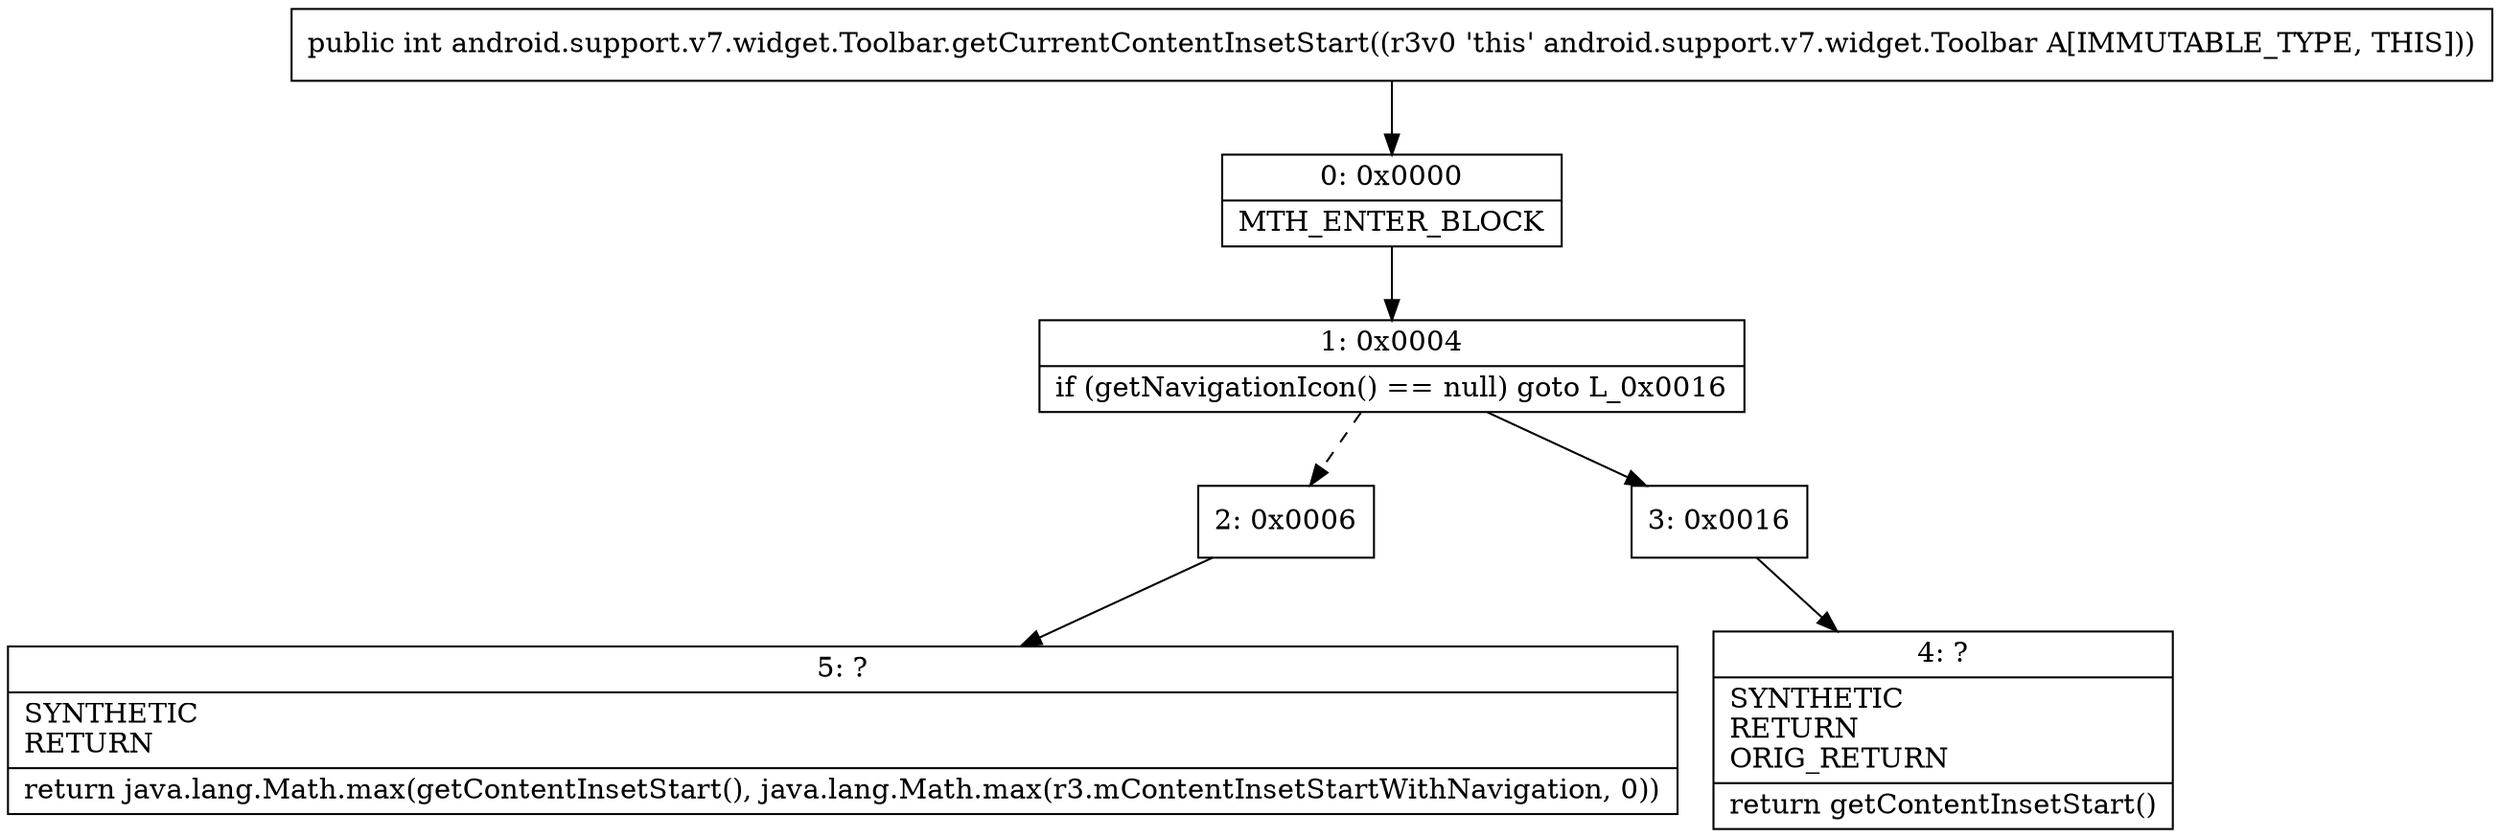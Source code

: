digraph "CFG forandroid.support.v7.widget.Toolbar.getCurrentContentInsetStart()I" {
Node_0 [shape=record,label="{0\:\ 0x0000|MTH_ENTER_BLOCK\l}"];
Node_1 [shape=record,label="{1\:\ 0x0004|if (getNavigationIcon() == null) goto L_0x0016\l}"];
Node_2 [shape=record,label="{2\:\ 0x0006}"];
Node_3 [shape=record,label="{3\:\ 0x0016}"];
Node_4 [shape=record,label="{4\:\ ?|SYNTHETIC\lRETURN\lORIG_RETURN\l|return getContentInsetStart()\l}"];
Node_5 [shape=record,label="{5\:\ ?|SYNTHETIC\lRETURN\l|return java.lang.Math.max(getContentInsetStart(), java.lang.Math.max(r3.mContentInsetStartWithNavigation, 0))\l}"];
MethodNode[shape=record,label="{public int android.support.v7.widget.Toolbar.getCurrentContentInsetStart((r3v0 'this' android.support.v7.widget.Toolbar A[IMMUTABLE_TYPE, THIS])) }"];
MethodNode -> Node_0;
Node_0 -> Node_1;
Node_1 -> Node_2[style=dashed];
Node_1 -> Node_3;
Node_2 -> Node_5;
Node_3 -> Node_4;
}

